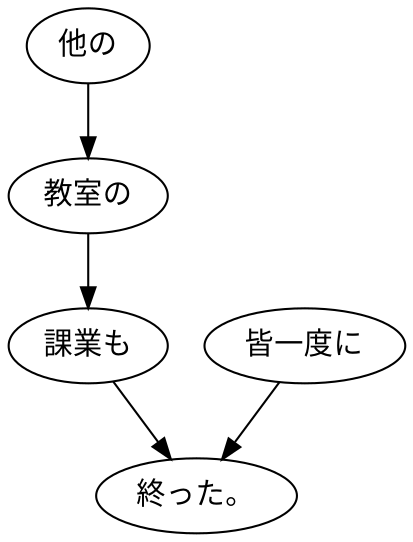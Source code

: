 digraph graph5015 {
	node0 [label="他の"];
	node1 [label="教室の"];
	node2 [label="課業も"];
	node3 [label="皆一度に"];
	node4 [label="終った。"];
	node0 -> node1;
	node1 -> node2;
	node2 -> node4;
	node3 -> node4;
}
